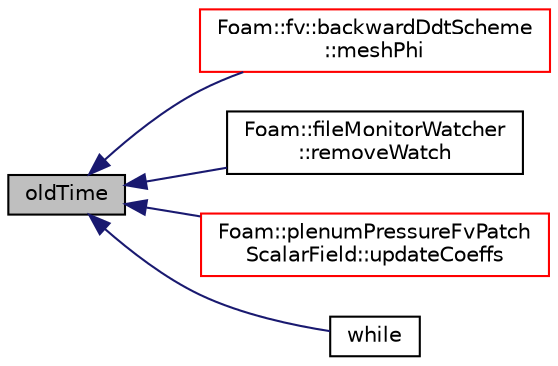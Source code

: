 digraph "oldTime"
{
  bgcolor="transparent";
  edge [fontname="Helvetica",fontsize="10",labelfontname="Helvetica",labelfontsize="10"];
  node [fontname="Helvetica",fontsize="10",shape=record];
  rankdir="LR";
  Node1 [label="oldTime",height=0.2,width=0.4,color="black", fillcolor="grey75", style="filled", fontcolor="black"];
  Node1 -> Node2 [dir="back",color="midnightblue",fontsize="10",style="solid",fontname="Helvetica"];
  Node2 [label="Foam::fv::backwardDdtScheme\l::meshPhi",height=0.2,width=0.4,color="red",URL="$a00090.html#ab9b3ec36b13f0ff78f35c1f7e43729a0"];
  Node1 -> Node3 [dir="back",color="midnightblue",fontsize="10",style="solid",fontname="Helvetica"];
  Node3 [label="Foam::fileMonitorWatcher\l::removeWatch",height=0.2,width=0.4,color="black",URL="$a00784.html#af6bc3601e2d872659eb08a6ce125e4b8"];
  Node1 -> Node4 [dir="back",color="midnightblue",fontsize="10",style="solid",fontname="Helvetica"];
  Node4 [label="Foam::plenumPressureFvPatch\lScalarField::updateCoeffs",height=0.2,width=0.4,color="red",URL="$a01896.html#a7e24eafac629d3733181cd942d4c902f",tooltip="Update the coefficients associated with the patch field. "];
  Node1 -> Node5 [dir="back",color="midnightblue",fontsize="10",style="solid",fontname="Helvetica"];
  Node5 [label="while",height=0.2,width=0.4,color="black",URL="$a03100.html#a0b9d5d8b1ecc0bf63b4c35f41598a500"];
}
